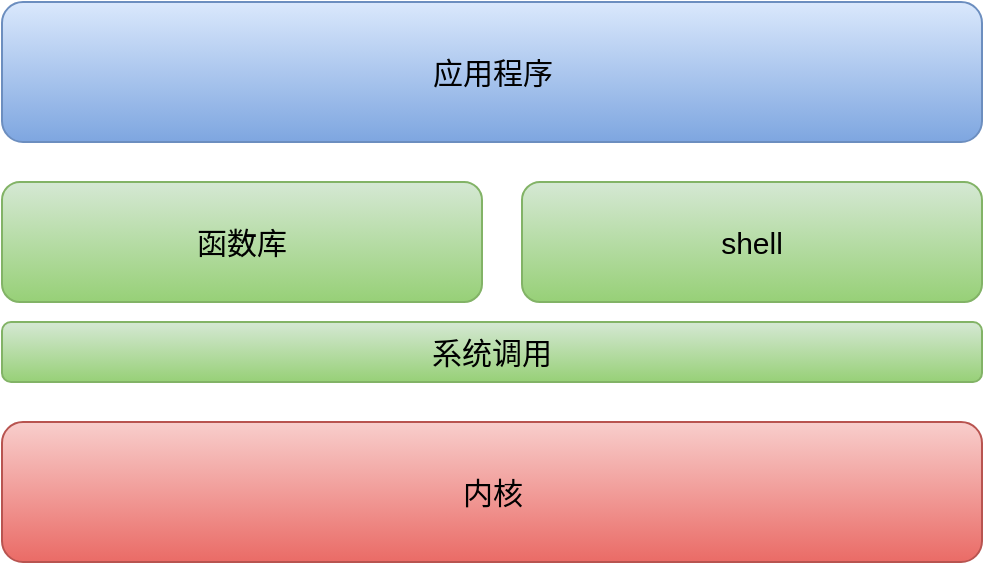 <mxfile version="13.6.5" type="device"><diagram id="u8hD3oNQEitSEXWqCWpP" name="第 1 页"><mxGraphModel dx="1298" dy="762" grid="1" gridSize="10" guides="1" tooltips="1" connect="1" arrows="1" fold="1" page="1" pageScale="1" pageWidth="827" pageHeight="1169" math="0" shadow="0"><root><mxCell id="0"/><mxCell id="1" parent="0"/><mxCell id="D85tErPdt-XKkOOFOW_e-1" value="" style="whiteSpace=wrap;html=1;fillColor=#dae8fc;strokeColor=#6c8ebf;gradientColor=#7ea6e0;rounded=1;" vertex="1" parent="1"><mxGeometry x="150" y="120" width="490" height="70" as="geometry"/></mxCell><mxCell id="D85tErPdt-XKkOOFOW_e-2" value="&lt;font style=&quot;font-size: 15px&quot;&gt;应用程序&lt;/font&gt;" style="text;html=1;strokeColor=none;fillColor=none;align=center;verticalAlign=middle;whiteSpace=wrap;rounded=1;" vertex="1" parent="1"><mxGeometry x="357.5" y="142.5" width="75" height="25" as="geometry"/></mxCell><mxCell id="D85tErPdt-XKkOOFOW_e-3" value="" style="whiteSpace=wrap;html=1;fillColor=#f8cecc;strokeColor=#b85450;gradientColor=#ea6b66;rounded=1;" vertex="1" parent="1"><mxGeometry x="150" y="330" width="490" height="70" as="geometry"/></mxCell><mxCell id="D85tErPdt-XKkOOFOW_e-4" value="&lt;font style=&quot;font-size: 15px&quot;&gt;内核&lt;/font&gt;" style="text;html=1;strokeColor=none;fillColor=none;align=center;verticalAlign=middle;whiteSpace=wrap;rounded=1;" vertex="1" parent="1"><mxGeometry x="357.5" y="352.5" width="75" height="25" as="geometry"/></mxCell><mxCell id="D85tErPdt-XKkOOFOW_e-5" value="&lt;font face=&quot;helvetica&quot;&gt;&lt;span style=&quot;font-size: 15px&quot;&gt;函数库&lt;/span&gt;&lt;/font&gt;" style="whiteSpace=wrap;html=1;gradientColor=#97d077;fillColor=#d5e8d4;strokeColor=#82b366;rounded=1;" vertex="1" parent="1"><mxGeometry x="150" y="210" width="240" height="60" as="geometry"/></mxCell><mxCell id="D85tErPdt-XKkOOFOW_e-6" value="&lt;span style=&quot;font-size: 15px&quot;&gt;shell&lt;/span&gt;" style="whiteSpace=wrap;html=1;gradientColor=#97d077;fillColor=#d5e8d4;strokeColor=#82b366;rounded=1;" vertex="1" parent="1"><mxGeometry x="410" y="210" width="230" height="60" as="geometry"/></mxCell><mxCell id="D85tErPdt-XKkOOFOW_e-7" value="&lt;span style=&quot;font-size: 15px&quot;&gt;系统调用&lt;/span&gt;" style="whiteSpace=wrap;html=1;gradientColor=#97d077;fillColor=#d5e8d4;strokeColor=#82b366;rounded=1;" vertex="1" parent="1"><mxGeometry x="150" y="280" width="490" height="30" as="geometry"/></mxCell></root></mxGraphModel></diagram></mxfile>